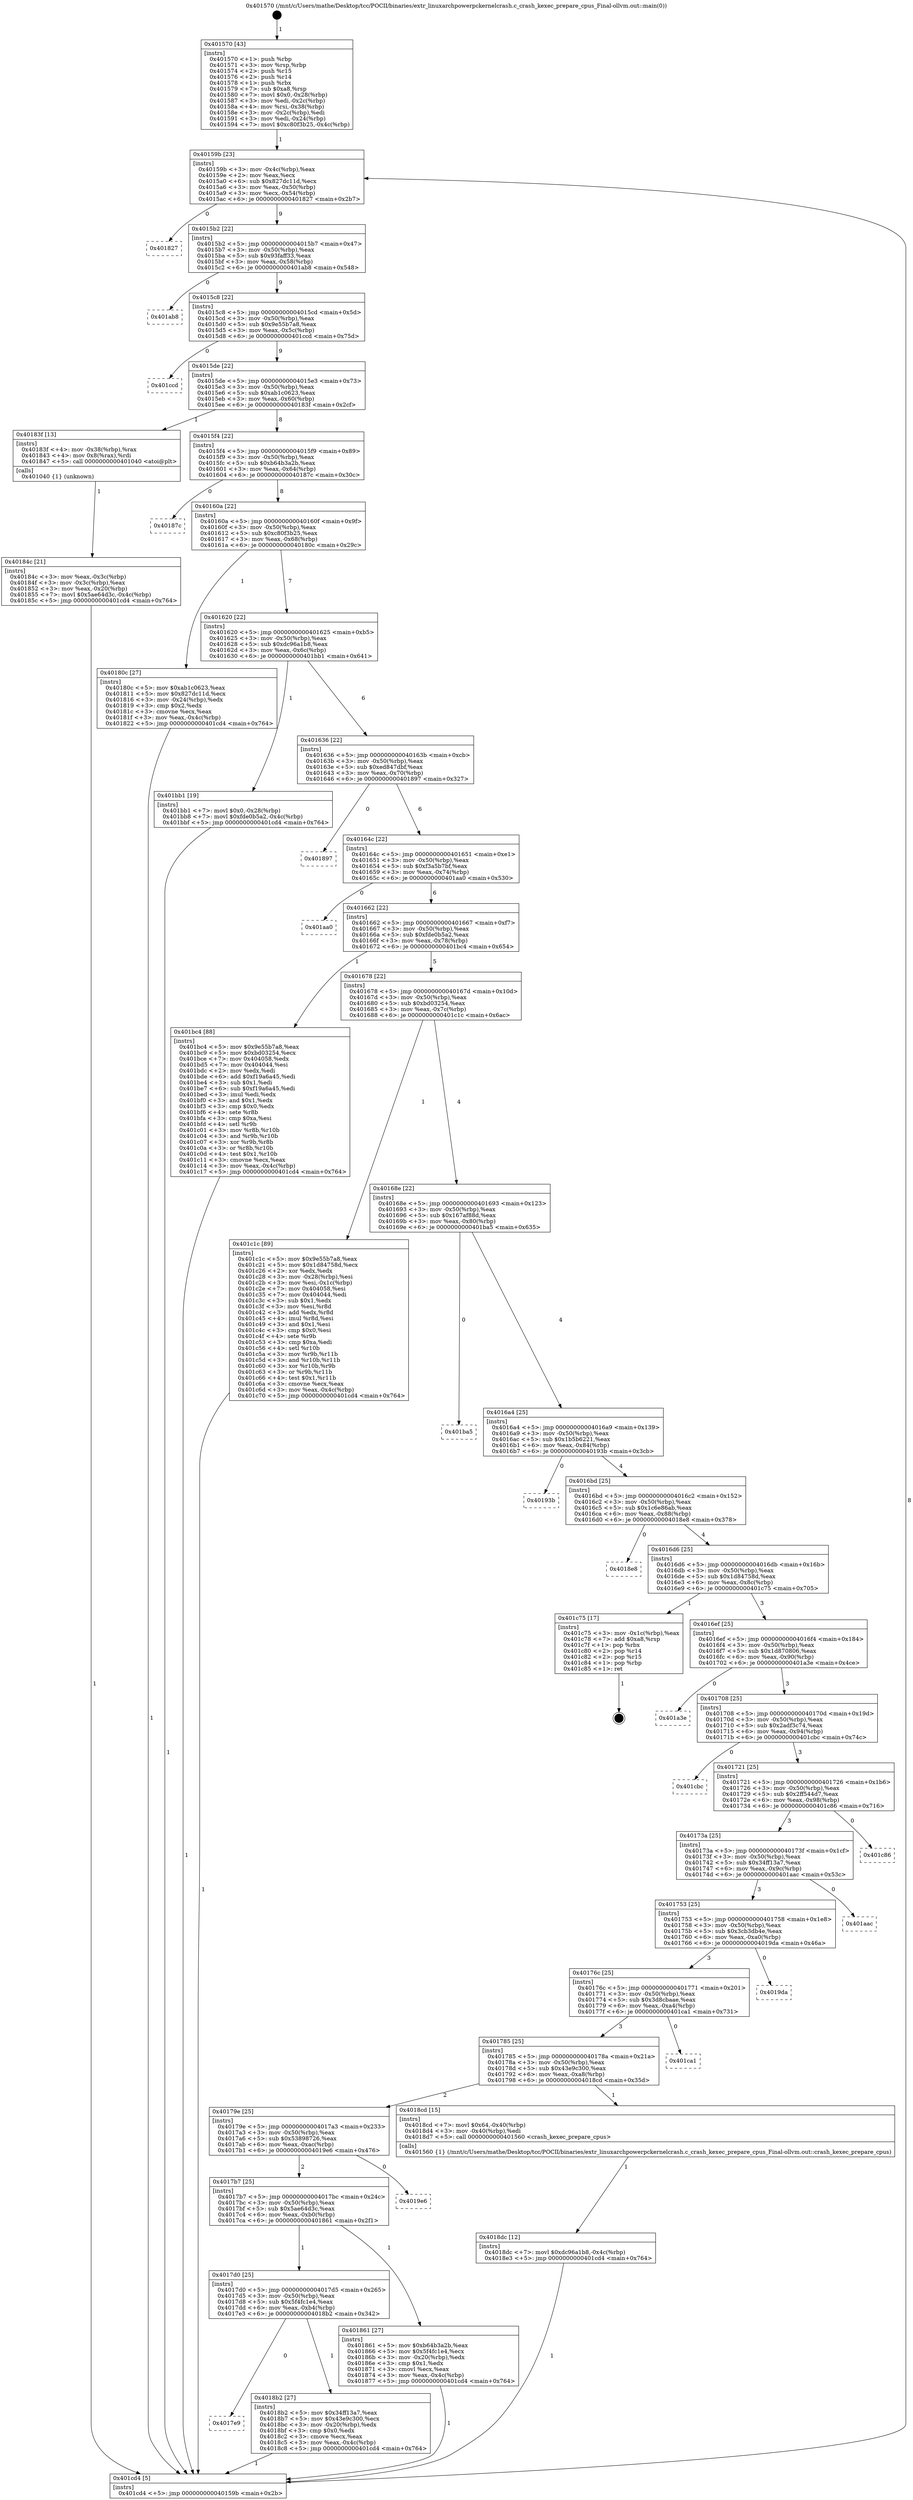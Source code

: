 digraph "0x401570" {
  label = "0x401570 (/mnt/c/Users/mathe/Desktop/tcc/POCII/binaries/extr_linuxarchpowerpckernelcrash.c_crash_kexec_prepare_cpus_Final-ollvm.out::main(0))"
  labelloc = "t"
  node[shape=record]

  Entry [label="",width=0.3,height=0.3,shape=circle,fillcolor=black,style=filled]
  "0x40159b" [label="{
     0x40159b [23]\l
     | [instrs]\l
     &nbsp;&nbsp;0x40159b \<+3\>: mov -0x4c(%rbp),%eax\l
     &nbsp;&nbsp;0x40159e \<+2\>: mov %eax,%ecx\l
     &nbsp;&nbsp;0x4015a0 \<+6\>: sub $0x827dc11d,%ecx\l
     &nbsp;&nbsp;0x4015a6 \<+3\>: mov %eax,-0x50(%rbp)\l
     &nbsp;&nbsp;0x4015a9 \<+3\>: mov %ecx,-0x54(%rbp)\l
     &nbsp;&nbsp;0x4015ac \<+6\>: je 0000000000401827 \<main+0x2b7\>\l
  }"]
  "0x401827" [label="{
     0x401827\l
  }", style=dashed]
  "0x4015b2" [label="{
     0x4015b2 [22]\l
     | [instrs]\l
     &nbsp;&nbsp;0x4015b2 \<+5\>: jmp 00000000004015b7 \<main+0x47\>\l
     &nbsp;&nbsp;0x4015b7 \<+3\>: mov -0x50(%rbp),%eax\l
     &nbsp;&nbsp;0x4015ba \<+5\>: sub $0x93faff33,%eax\l
     &nbsp;&nbsp;0x4015bf \<+3\>: mov %eax,-0x58(%rbp)\l
     &nbsp;&nbsp;0x4015c2 \<+6\>: je 0000000000401ab8 \<main+0x548\>\l
  }"]
  Exit [label="",width=0.3,height=0.3,shape=circle,fillcolor=black,style=filled,peripheries=2]
  "0x401ab8" [label="{
     0x401ab8\l
  }", style=dashed]
  "0x4015c8" [label="{
     0x4015c8 [22]\l
     | [instrs]\l
     &nbsp;&nbsp;0x4015c8 \<+5\>: jmp 00000000004015cd \<main+0x5d\>\l
     &nbsp;&nbsp;0x4015cd \<+3\>: mov -0x50(%rbp),%eax\l
     &nbsp;&nbsp;0x4015d0 \<+5\>: sub $0x9e55b7a8,%eax\l
     &nbsp;&nbsp;0x4015d5 \<+3\>: mov %eax,-0x5c(%rbp)\l
     &nbsp;&nbsp;0x4015d8 \<+6\>: je 0000000000401ccd \<main+0x75d\>\l
  }"]
  "0x4018dc" [label="{
     0x4018dc [12]\l
     | [instrs]\l
     &nbsp;&nbsp;0x4018dc \<+7\>: movl $0xdc96a1b8,-0x4c(%rbp)\l
     &nbsp;&nbsp;0x4018e3 \<+5\>: jmp 0000000000401cd4 \<main+0x764\>\l
  }"]
  "0x401ccd" [label="{
     0x401ccd\l
  }", style=dashed]
  "0x4015de" [label="{
     0x4015de [22]\l
     | [instrs]\l
     &nbsp;&nbsp;0x4015de \<+5\>: jmp 00000000004015e3 \<main+0x73\>\l
     &nbsp;&nbsp;0x4015e3 \<+3\>: mov -0x50(%rbp),%eax\l
     &nbsp;&nbsp;0x4015e6 \<+5\>: sub $0xab1c0623,%eax\l
     &nbsp;&nbsp;0x4015eb \<+3\>: mov %eax,-0x60(%rbp)\l
     &nbsp;&nbsp;0x4015ee \<+6\>: je 000000000040183f \<main+0x2cf\>\l
  }"]
  "0x4017e9" [label="{
     0x4017e9\l
  }", style=dashed]
  "0x40183f" [label="{
     0x40183f [13]\l
     | [instrs]\l
     &nbsp;&nbsp;0x40183f \<+4\>: mov -0x38(%rbp),%rax\l
     &nbsp;&nbsp;0x401843 \<+4\>: mov 0x8(%rax),%rdi\l
     &nbsp;&nbsp;0x401847 \<+5\>: call 0000000000401040 \<atoi@plt\>\l
     | [calls]\l
     &nbsp;&nbsp;0x401040 \{1\} (unknown)\l
  }"]
  "0x4015f4" [label="{
     0x4015f4 [22]\l
     | [instrs]\l
     &nbsp;&nbsp;0x4015f4 \<+5\>: jmp 00000000004015f9 \<main+0x89\>\l
     &nbsp;&nbsp;0x4015f9 \<+3\>: mov -0x50(%rbp),%eax\l
     &nbsp;&nbsp;0x4015fc \<+5\>: sub $0xb64b3a2b,%eax\l
     &nbsp;&nbsp;0x401601 \<+3\>: mov %eax,-0x64(%rbp)\l
     &nbsp;&nbsp;0x401604 \<+6\>: je 000000000040187c \<main+0x30c\>\l
  }"]
  "0x4018b2" [label="{
     0x4018b2 [27]\l
     | [instrs]\l
     &nbsp;&nbsp;0x4018b2 \<+5\>: mov $0x34ff13a7,%eax\l
     &nbsp;&nbsp;0x4018b7 \<+5\>: mov $0x43e9c300,%ecx\l
     &nbsp;&nbsp;0x4018bc \<+3\>: mov -0x20(%rbp),%edx\l
     &nbsp;&nbsp;0x4018bf \<+3\>: cmp $0x0,%edx\l
     &nbsp;&nbsp;0x4018c2 \<+3\>: cmove %ecx,%eax\l
     &nbsp;&nbsp;0x4018c5 \<+3\>: mov %eax,-0x4c(%rbp)\l
     &nbsp;&nbsp;0x4018c8 \<+5\>: jmp 0000000000401cd4 \<main+0x764\>\l
  }"]
  "0x40187c" [label="{
     0x40187c\l
  }", style=dashed]
  "0x40160a" [label="{
     0x40160a [22]\l
     | [instrs]\l
     &nbsp;&nbsp;0x40160a \<+5\>: jmp 000000000040160f \<main+0x9f\>\l
     &nbsp;&nbsp;0x40160f \<+3\>: mov -0x50(%rbp),%eax\l
     &nbsp;&nbsp;0x401612 \<+5\>: sub $0xc80f3b25,%eax\l
     &nbsp;&nbsp;0x401617 \<+3\>: mov %eax,-0x68(%rbp)\l
     &nbsp;&nbsp;0x40161a \<+6\>: je 000000000040180c \<main+0x29c\>\l
  }"]
  "0x4017d0" [label="{
     0x4017d0 [25]\l
     | [instrs]\l
     &nbsp;&nbsp;0x4017d0 \<+5\>: jmp 00000000004017d5 \<main+0x265\>\l
     &nbsp;&nbsp;0x4017d5 \<+3\>: mov -0x50(%rbp),%eax\l
     &nbsp;&nbsp;0x4017d8 \<+5\>: sub $0x5f4fc1e4,%eax\l
     &nbsp;&nbsp;0x4017dd \<+6\>: mov %eax,-0xb4(%rbp)\l
     &nbsp;&nbsp;0x4017e3 \<+6\>: je 00000000004018b2 \<main+0x342\>\l
  }"]
  "0x40180c" [label="{
     0x40180c [27]\l
     | [instrs]\l
     &nbsp;&nbsp;0x40180c \<+5\>: mov $0xab1c0623,%eax\l
     &nbsp;&nbsp;0x401811 \<+5\>: mov $0x827dc11d,%ecx\l
     &nbsp;&nbsp;0x401816 \<+3\>: mov -0x24(%rbp),%edx\l
     &nbsp;&nbsp;0x401819 \<+3\>: cmp $0x2,%edx\l
     &nbsp;&nbsp;0x40181c \<+3\>: cmovne %ecx,%eax\l
     &nbsp;&nbsp;0x40181f \<+3\>: mov %eax,-0x4c(%rbp)\l
     &nbsp;&nbsp;0x401822 \<+5\>: jmp 0000000000401cd4 \<main+0x764\>\l
  }"]
  "0x401620" [label="{
     0x401620 [22]\l
     | [instrs]\l
     &nbsp;&nbsp;0x401620 \<+5\>: jmp 0000000000401625 \<main+0xb5\>\l
     &nbsp;&nbsp;0x401625 \<+3\>: mov -0x50(%rbp),%eax\l
     &nbsp;&nbsp;0x401628 \<+5\>: sub $0xdc96a1b8,%eax\l
     &nbsp;&nbsp;0x40162d \<+3\>: mov %eax,-0x6c(%rbp)\l
     &nbsp;&nbsp;0x401630 \<+6\>: je 0000000000401bb1 \<main+0x641\>\l
  }"]
  "0x401cd4" [label="{
     0x401cd4 [5]\l
     | [instrs]\l
     &nbsp;&nbsp;0x401cd4 \<+5\>: jmp 000000000040159b \<main+0x2b\>\l
  }"]
  "0x401570" [label="{
     0x401570 [43]\l
     | [instrs]\l
     &nbsp;&nbsp;0x401570 \<+1\>: push %rbp\l
     &nbsp;&nbsp;0x401571 \<+3\>: mov %rsp,%rbp\l
     &nbsp;&nbsp;0x401574 \<+2\>: push %r15\l
     &nbsp;&nbsp;0x401576 \<+2\>: push %r14\l
     &nbsp;&nbsp;0x401578 \<+1\>: push %rbx\l
     &nbsp;&nbsp;0x401579 \<+7\>: sub $0xa8,%rsp\l
     &nbsp;&nbsp;0x401580 \<+7\>: movl $0x0,-0x28(%rbp)\l
     &nbsp;&nbsp;0x401587 \<+3\>: mov %edi,-0x2c(%rbp)\l
     &nbsp;&nbsp;0x40158a \<+4\>: mov %rsi,-0x38(%rbp)\l
     &nbsp;&nbsp;0x40158e \<+3\>: mov -0x2c(%rbp),%edi\l
     &nbsp;&nbsp;0x401591 \<+3\>: mov %edi,-0x24(%rbp)\l
     &nbsp;&nbsp;0x401594 \<+7\>: movl $0xc80f3b25,-0x4c(%rbp)\l
  }"]
  "0x40184c" [label="{
     0x40184c [21]\l
     | [instrs]\l
     &nbsp;&nbsp;0x40184c \<+3\>: mov %eax,-0x3c(%rbp)\l
     &nbsp;&nbsp;0x40184f \<+3\>: mov -0x3c(%rbp),%eax\l
     &nbsp;&nbsp;0x401852 \<+3\>: mov %eax,-0x20(%rbp)\l
     &nbsp;&nbsp;0x401855 \<+7\>: movl $0x5ae64d3c,-0x4c(%rbp)\l
     &nbsp;&nbsp;0x40185c \<+5\>: jmp 0000000000401cd4 \<main+0x764\>\l
  }"]
  "0x401861" [label="{
     0x401861 [27]\l
     | [instrs]\l
     &nbsp;&nbsp;0x401861 \<+5\>: mov $0xb64b3a2b,%eax\l
     &nbsp;&nbsp;0x401866 \<+5\>: mov $0x5f4fc1e4,%ecx\l
     &nbsp;&nbsp;0x40186b \<+3\>: mov -0x20(%rbp),%edx\l
     &nbsp;&nbsp;0x40186e \<+3\>: cmp $0x1,%edx\l
     &nbsp;&nbsp;0x401871 \<+3\>: cmovl %ecx,%eax\l
     &nbsp;&nbsp;0x401874 \<+3\>: mov %eax,-0x4c(%rbp)\l
     &nbsp;&nbsp;0x401877 \<+5\>: jmp 0000000000401cd4 \<main+0x764\>\l
  }"]
  "0x401bb1" [label="{
     0x401bb1 [19]\l
     | [instrs]\l
     &nbsp;&nbsp;0x401bb1 \<+7\>: movl $0x0,-0x28(%rbp)\l
     &nbsp;&nbsp;0x401bb8 \<+7\>: movl $0xfde0b5a2,-0x4c(%rbp)\l
     &nbsp;&nbsp;0x401bbf \<+5\>: jmp 0000000000401cd4 \<main+0x764\>\l
  }"]
  "0x401636" [label="{
     0x401636 [22]\l
     | [instrs]\l
     &nbsp;&nbsp;0x401636 \<+5\>: jmp 000000000040163b \<main+0xcb\>\l
     &nbsp;&nbsp;0x40163b \<+3\>: mov -0x50(%rbp),%eax\l
     &nbsp;&nbsp;0x40163e \<+5\>: sub $0xed847dbf,%eax\l
     &nbsp;&nbsp;0x401643 \<+3\>: mov %eax,-0x70(%rbp)\l
     &nbsp;&nbsp;0x401646 \<+6\>: je 0000000000401897 \<main+0x327\>\l
  }"]
  "0x4017b7" [label="{
     0x4017b7 [25]\l
     | [instrs]\l
     &nbsp;&nbsp;0x4017b7 \<+5\>: jmp 00000000004017bc \<main+0x24c\>\l
     &nbsp;&nbsp;0x4017bc \<+3\>: mov -0x50(%rbp),%eax\l
     &nbsp;&nbsp;0x4017bf \<+5\>: sub $0x5ae64d3c,%eax\l
     &nbsp;&nbsp;0x4017c4 \<+6\>: mov %eax,-0xb0(%rbp)\l
     &nbsp;&nbsp;0x4017ca \<+6\>: je 0000000000401861 \<main+0x2f1\>\l
  }"]
  "0x401897" [label="{
     0x401897\l
  }", style=dashed]
  "0x40164c" [label="{
     0x40164c [22]\l
     | [instrs]\l
     &nbsp;&nbsp;0x40164c \<+5\>: jmp 0000000000401651 \<main+0xe1\>\l
     &nbsp;&nbsp;0x401651 \<+3\>: mov -0x50(%rbp),%eax\l
     &nbsp;&nbsp;0x401654 \<+5\>: sub $0xf3a5b7bf,%eax\l
     &nbsp;&nbsp;0x401659 \<+3\>: mov %eax,-0x74(%rbp)\l
     &nbsp;&nbsp;0x40165c \<+6\>: je 0000000000401aa0 \<main+0x530\>\l
  }"]
  "0x4019e6" [label="{
     0x4019e6\l
  }", style=dashed]
  "0x401aa0" [label="{
     0x401aa0\l
  }", style=dashed]
  "0x401662" [label="{
     0x401662 [22]\l
     | [instrs]\l
     &nbsp;&nbsp;0x401662 \<+5\>: jmp 0000000000401667 \<main+0xf7\>\l
     &nbsp;&nbsp;0x401667 \<+3\>: mov -0x50(%rbp),%eax\l
     &nbsp;&nbsp;0x40166a \<+5\>: sub $0xfde0b5a2,%eax\l
     &nbsp;&nbsp;0x40166f \<+3\>: mov %eax,-0x78(%rbp)\l
     &nbsp;&nbsp;0x401672 \<+6\>: je 0000000000401bc4 \<main+0x654\>\l
  }"]
  "0x40179e" [label="{
     0x40179e [25]\l
     | [instrs]\l
     &nbsp;&nbsp;0x40179e \<+5\>: jmp 00000000004017a3 \<main+0x233\>\l
     &nbsp;&nbsp;0x4017a3 \<+3\>: mov -0x50(%rbp),%eax\l
     &nbsp;&nbsp;0x4017a6 \<+5\>: sub $0x53898726,%eax\l
     &nbsp;&nbsp;0x4017ab \<+6\>: mov %eax,-0xac(%rbp)\l
     &nbsp;&nbsp;0x4017b1 \<+6\>: je 00000000004019e6 \<main+0x476\>\l
  }"]
  "0x401bc4" [label="{
     0x401bc4 [88]\l
     | [instrs]\l
     &nbsp;&nbsp;0x401bc4 \<+5\>: mov $0x9e55b7a8,%eax\l
     &nbsp;&nbsp;0x401bc9 \<+5\>: mov $0xbd03254,%ecx\l
     &nbsp;&nbsp;0x401bce \<+7\>: mov 0x404058,%edx\l
     &nbsp;&nbsp;0x401bd5 \<+7\>: mov 0x404044,%esi\l
     &nbsp;&nbsp;0x401bdc \<+2\>: mov %edx,%edi\l
     &nbsp;&nbsp;0x401bde \<+6\>: add $0xf19a6a45,%edi\l
     &nbsp;&nbsp;0x401be4 \<+3\>: sub $0x1,%edi\l
     &nbsp;&nbsp;0x401be7 \<+6\>: sub $0xf19a6a45,%edi\l
     &nbsp;&nbsp;0x401bed \<+3\>: imul %edi,%edx\l
     &nbsp;&nbsp;0x401bf0 \<+3\>: and $0x1,%edx\l
     &nbsp;&nbsp;0x401bf3 \<+3\>: cmp $0x0,%edx\l
     &nbsp;&nbsp;0x401bf6 \<+4\>: sete %r8b\l
     &nbsp;&nbsp;0x401bfa \<+3\>: cmp $0xa,%esi\l
     &nbsp;&nbsp;0x401bfd \<+4\>: setl %r9b\l
     &nbsp;&nbsp;0x401c01 \<+3\>: mov %r8b,%r10b\l
     &nbsp;&nbsp;0x401c04 \<+3\>: and %r9b,%r10b\l
     &nbsp;&nbsp;0x401c07 \<+3\>: xor %r9b,%r8b\l
     &nbsp;&nbsp;0x401c0a \<+3\>: or %r8b,%r10b\l
     &nbsp;&nbsp;0x401c0d \<+4\>: test $0x1,%r10b\l
     &nbsp;&nbsp;0x401c11 \<+3\>: cmovne %ecx,%eax\l
     &nbsp;&nbsp;0x401c14 \<+3\>: mov %eax,-0x4c(%rbp)\l
     &nbsp;&nbsp;0x401c17 \<+5\>: jmp 0000000000401cd4 \<main+0x764\>\l
  }"]
  "0x401678" [label="{
     0x401678 [22]\l
     | [instrs]\l
     &nbsp;&nbsp;0x401678 \<+5\>: jmp 000000000040167d \<main+0x10d\>\l
     &nbsp;&nbsp;0x40167d \<+3\>: mov -0x50(%rbp),%eax\l
     &nbsp;&nbsp;0x401680 \<+5\>: sub $0xbd03254,%eax\l
     &nbsp;&nbsp;0x401685 \<+3\>: mov %eax,-0x7c(%rbp)\l
     &nbsp;&nbsp;0x401688 \<+6\>: je 0000000000401c1c \<main+0x6ac\>\l
  }"]
  "0x4018cd" [label="{
     0x4018cd [15]\l
     | [instrs]\l
     &nbsp;&nbsp;0x4018cd \<+7\>: movl $0x64,-0x40(%rbp)\l
     &nbsp;&nbsp;0x4018d4 \<+3\>: mov -0x40(%rbp),%edi\l
     &nbsp;&nbsp;0x4018d7 \<+5\>: call 0000000000401560 \<crash_kexec_prepare_cpus\>\l
     | [calls]\l
     &nbsp;&nbsp;0x401560 \{1\} (/mnt/c/Users/mathe/Desktop/tcc/POCII/binaries/extr_linuxarchpowerpckernelcrash.c_crash_kexec_prepare_cpus_Final-ollvm.out::crash_kexec_prepare_cpus)\l
  }"]
  "0x401c1c" [label="{
     0x401c1c [89]\l
     | [instrs]\l
     &nbsp;&nbsp;0x401c1c \<+5\>: mov $0x9e55b7a8,%eax\l
     &nbsp;&nbsp;0x401c21 \<+5\>: mov $0x1d84758d,%ecx\l
     &nbsp;&nbsp;0x401c26 \<+2\>: xor %edx,%edx\l
     &nbsp;&nbsp;0x401c28 \<+3\>: mov -0x28(%rbp),%esi\l
     &nbsp;&nbsp;0x401c2b \<+3\>: mov %esi,-0x1c(%rbp)\l
     &nbsp;&nbsp;0x401c2e \<+7\>: mov 0x404058,%esi\l
     &nbsp;&nbsp;0x401c35 \<+7\>: mov 0x404044,%edi\l
     &nbsp;&nbsp;0x401c3c \<+3\>: sub $0x1,%edx\l
     &nbsp;&nbsp;0x401c3f \<+3\>: mov %esi,%r8d\l
     &nbsp;&nbsp;0x401c42 \<+3\>: add %edx,%r8d\l
     &nbsp;&nbsp;0x401c45 \<+4\>: imul %r8d,%esi\l
     &nbsp;&nbsp;0x401c49 \<+3\>: and $0x1,%esi\l
     &nbsp;&nbsp;0x401c4c \<+3\>: cmp $0x0,%esi\l
     &nbsp;&nbsp;0x401c4f \<+4\>: sete %r9b\l
     &nbsp;&nbsp;0x401c53 \<+3\>: cmp $0xa,%edi\l
     &nbsp;&nbsp;0x401c56 \<+4\>: setl %r10b\l
     &nbsp;&nbsp;0x401c5a \<+3\>: mov %r9b,%r11b\l
     &nbsp;&nbsp;0x401c5d \<+3\>: and %r10b,%r11b\l
     &nbsp;&nbsp;0x401c60 \<+3\>: xor %r10b,%r9b\l
     &nbsp;&nbsp;0x401c63 \<+3\>: or %r9b,%r11b\l
     &nbsp;&nbsp;0x401c66 \<+4\>: test $0x1,%r11b\l
     &nbsp;&nbsp;0x401c6a \<+3\>: cmovne %ecx,%eax\l
     &nbsp;&nbsp;0x401c6d \<+3\>: mov %eax,-0x4c(%rbp)\l
     &nbsp;&nbsp;0x401c70 \<+5\>: jmp 0000000000401cd4 \<main+0x764\>\l
  }"]
  "0x40168e" [label="{
     0x40168e [22]\l
     | [instrs]\l
     &nbsp;&nbsp;0x40168e \<+5\>: jmp 0000000000401693 \<main+0x123\>\l
     &nbsp;&nbsp;0x401693 \<+3\>: mov -0x50(%rbp),%eax\l
     &nbsp;&nbsp;0x401696 \<+5\>: sub $0x167af88d,%eax\l
     &nbsp;&nbsp;0x40169b \<+3\>: mov %eax,-0x80(%rbp)\l
     &nbsp;&nbsp;0x40169e \<+6\>: je 0000000000401ba5 \<main+0x635\>\l
  }"]
  "0x401785" [label="{
     0x401785 [25]\l
     | [instrs]\l
     &nbsp;&nbsp;0x401785 \<+5\>: jmp 000000000040178a \<main+0x21a\>\l
     &nbsp;&nbsp;0x40178a \<+3\>: mov -0x50(%rbp),%eax\l
     &nbsp;&nbsp;0x40178d \<+5\>: sub $0x43e9c300,%eax\l
     &nbsp;&nbsp;0x401792 \<+6\>: mov %eax,-0xa8(%rbp)\l
     &nbsp;&nbsp;0x401798 \<+6\>: je 00000000004018cd \<main+0x35d\>\l
  }"]
  "0x401ba5" [label="{
     0x401ba5\l
  }", style=dashed]
  "0x4016a4" [label="{
     0x4016a4 [25]\l
     | [instrs]\l
     &nbsp;&nbsp;0x4016a4 \<+5\>: jmp 00000000004016a9 \<main+0x139\>\l
     &nbsp;&nbsp;0x4016a9 \<+3\>: mov -0x50(%rbp),%eax\l
     &nbsp;&nbsp;0x4016ac \<+5\>: sub $0x1b5b6221,%eax\l
     &nbsp;&nbsp;0x4016b1 \<+6\>: mov %eax,-0x84(%rbp)\l
     &nbsp;&nbsp;0x4016b7 \<+6\>: je 000000000040193b \<main+0x3cb\>\l
  }"]
  "0x401ca1" [label="{
     0x401ca1\l
  }", style=dashed]
  "0x40193b" [label="{
     0x40193b\l
  }", style=dashed]
  "0x4016bd" [label="{
     0x4016bd [25]\l
     | [instrs]\l
     &nbsp;&nbsp;0x4016bd \<+5\>: jmp 00000000004016c2 \<main+0x152\>\l
     &nbsp;&nbsp;0x4016c2 \<+3\>: mov -0x50(%rbp),%eax\l
     &nbsp;&nbsp;0x4016c5 \<+5\>: sub $0x1c6e86ab,%eax\l
     &nbsp;&nbsp;0x4016ca \<+6\>: mov %eax,-0x88(%rbp)\l
     &nbsp;&nbsp;0x4016d0 \<+6\>: je 00000000004018e8 \<main+0x378\>\l
  }"]
  "0x40176c" [label="{
     0x40176c [25]\l
     | [instrs]\l
     &nbsp;&nbsp;0x40176c \<+5\>: jmp 0000000000401771 \<main+0x201\>\l
     &nbsp;&nbsp;0x401771 \<+3\>: mov -0x50(%rbp),%eax\l
     &nbsp;&nbsp;0x401774 \<+5\>: sub $0x3d8cbaae,%eax\l
     &nbsp;&nbsp;0x401779 \<+6\>: mov %eax,-0xa4(%rbp)\l
     &nbsp;&nbsp;0x40177f \<+6\>: je 0000000000401ca1 \<main+0x731\>\l
  }"]
  "0x4018e8" [label="{
     0x4018e8\l
  }", style=dashed]
  "0x4016d6" [label="{
     0x4016d6 [25]\l
     | [instrs]\l
     &nbsp;&nbsp;0x4016d6 \<+5\>: jmp 00000000004016db \<main+0x16b\>\l
     &nbsp;&nbsp;0x4016db \<+3\>: mov -0x50(%rbp),%eax\l
     &nbsp;&nbsp;0x4016de \<+5\>: sub $0x1d84758d,%eax\l
     &nbsp;&nbsp;0x4016e3 \<+6\>: mov %eax,-0x8c(%rbp)\l
     &nbsp;&nbsp;0x4016e9 \<+6\>: je 0000000000401c75 \<main+0x705\>\l
  }"]
  "0x4019da" [label="{
     0x4019da\l
  }", style=dashed]
  "0x401c75" [label="{
     0x401c75 [17]\l
     | [instrs]\l
     &nbsp;&nbsp;0x401c75 \<+3\>: mov -0x1c(%rbp),%eax\l
     &nbsp;&nbsp;0x401c78 \<+7\>: add $0xa8,%rsp\l
     &nbsp;&nbsp;0x401c7f \<+1\>: pop %rbx\l
     &nbsp;&nbsp;0x401c80 \<+2\>: pop %r14\l
     &nbsp;&nbsp;0x401c82 \<+2\>: pop %r15\l
     &nbsp;&nbsp;0x401c84 \<+1\>: pop %rbp\l
     &nbsp;&nbsp;0x401c85 \<+1\>: ret\l
  }"]
  "0x4016ef" [label="{
     0x4016ef [25]\l
     | [instrs]\l
     &nbsp;&nbsp;0x4016ef \<+5\>: jmp 00000000004016f4 \<main+0x184\>\l
     &nbsp;&nbsp;0x4016f4 \<+3\>: mov -0x50(%rbp),%eax\l
     &nbsp;&nbsp;0x4016f7 \<+5\>: sub $0x1d870806,%eax\l
     &nbsp;&nbsp;0x4016fc \<+6\>: mov %eax,-0x90(%rbp)\l
     &nbsp;&nbsp;0x401702 \<+6\>: je 0000000000401a3e \<main+0x4ce\>\l
  }"]
  "0x401753" [label="{
     0x401753 [25]\l
     | [instrs]\l
     &nbsp;&nbsp;0x401753 \<+5\>: jmp 0000000000401758 \<main+0x1e8\>\l
     &nbsp;&nbsp;0x401758 \<+3\>: mov -0x50(%rbp),%eax\l
     &nbsp;&nbsp;0x40175b \<+5\>: sub $0x3cb3db4e,%eax\l
     &nbsp;&nbsp;0x401760 \<+6\>: mov %eax,-0xa0(%rbp)\l
     &nbsp;&nbsp;0x401766 \<+6\>: je 00000000004019da \<main+0x46a\>\l
  }"]
  "0x401a3e" [label="{
     0x401a3e\l
  }", style=dashed]
  "0x401708" [label="{
     0x401708 [25]\l
     | [instrs]\l
     &nbsp;&nbsp;0x401708 \<+5\>: jmp 000000000040170d \<main+0x19d\>\l
     &nbsp;&nbsp;0x40170d \<+3\>: mov -0x50(%rbp),%eax\l
     &nbsp;&nbsp;0x401710 \<+5\>: sub $0x2adf3c74,%eax\l
     &nbsp;&nbsp;0x401715 \<+6\>: mov %eax,-0x94(%rbp)\l
     &nbsp;&nbsp;0x40171b \<+6\>: je 0000000000401cbc \<main+0x74c\>\l
  }"]
  "0x401aac" [label="{
     0x401aac\l
  }", style=dashed]
  "0x401cbc" [label="{
     0x401cbc\l
  }", style=dashed]
  "0x401721" [label="{
     0x401721 [25]\l
     | [instrs]\l
     &nbsp;&nbsp;0x401721 \<+5\>: jmp 0000000000401726 \<main+0x1b6\>\l
     &nbsp;&nbsp;0x401726 \<+3\>: mov -0x50(%rbp),%eax\l
     &nbsp;&nbsp;0x401729 \<+5\>: sub $0x2ff544d7,%eax\l
     &nbsp;&nbsp;0x40172e \<+6\>: mov %eax,-0x98(%rbp)\l
     &nbsp;&nbsp;0x401734 \<+6\>: je 0000000000401c86 \<main+0x716\>\l
  }"]
  "0x40173a" [label="{
     0x40173a [25]\l
     | [instrs]\l
     &nbsp;&nbsp;0x40173a \<+5\>: jmp 000000000040173f \<main+0x1cf\>\l
     &nbsp;&nbsp;0x40173f \<+3\>: mov -0x50(%rbp),%eax\l
     &nbsp;&nbsp;0x401742 \<+5\>: sub $0x34ff13a7,%eax\l
     &nbsp;&nbsp;0x401747 \<+6\>: mov %eax,-0x9c(%rbp)\l
     &nbsp;&nbsp;0x40174d \<+6\>: je 0000000000401aac \<main+0x53c\>\l
  }"]
  "0x401c86" [label="{
     0x401c86\l
  }", style=dashed]
  Entry -> "0x401570" [label=" 1"]
  "0x40159b" -> "0x401827" [label=" 0"]
  "0x40159b" -> "0x4015b2" [label=" 9"]
  "0x401c75" -> Exit [label=" 1"]
  "0x4015b2" -> "0x401ab8" [label=" 0"]
  "0x4015b2" -> "0x4015c8" [label=" 9"]
  "0x401c1c" -> "0x401cd4" [label=" 1"]
  "0x4015c8" -> "0x401ccd" [label=" 0"]
  "0x4015c8" -> "0x4015de" [label=" 9"]
  "0x401bc4" -> "0x401cd4" [label=" 1"]
  "0x4015de" -> "0x40183f" [label=" 1"]
  "0x4015de" -> "0x4015f4" [label=" 8"]
  "0x401bb1" -> "0x401cd4" [label=" 1"]
  "0x4015f4" -> "0x40187c" [label=" 0"]
  "0x4015f4" -> "0x40160a" [label=" 8"]
  "0x4018dc" -> "0x401cd4" [label=" 1"]
  "0x40160a" -> "0x40180c" [label=" 1"]
  "0x40160a" -> "0x401620" [label=" 7"]
  "0x40180c" -> "0x401cd4" [label=" 1"]
  "0x401570" -> "0x40159b" [label=" 1"]
  "0x401cd4" -> "0x40159b" [label=" 8"]
  "0x40183f" -> "0x40184c" [label=" 1"]
  "0x40184c" -> "0x401cd4" [label=" 1"]
  "0x4018b2" -> "0x401cd4" [label=" 1"]
  "0x401620" -> "0x401bb1" [label=" 1"]
  "0x401620" -> "0x401636" [label=" 6"]
  "0x4017d0" -> "0x4017e9" [label=" 0"]
  "0x401636" -> "0x401897" [label=" 0"]
  "0x401636" -> "0x40164c" [label=" 6"]
  "0x4018cd" -> "0x4018dc" [label=" 1"]
  "0x40164c" -> "0x401aa0" [label=" 0"]
  "0x40164c" -> "0x401662" [label=" 6"]
  "0x401861" -> "0x401cd4" [label=" 1"]
  "0x401662" -> "0x401bc4" [label=" 1"]
  "0x401662" -> "0x401678" [label=" 5"]
  "0x4017b7" -> "0x401861" [label=" 1"]
  "0x401678" -> "0x401c1c" [label=" 1"]
  "0x401678" -> "0x40168e" [label=" 4"]
  "0x4017d0" -> "0x4018b2" [label=" 1"]
  "0x40168e" -> "0x401ba5" [label=" 0"]
  "0x40168e" -> "0x4016a4" [label=" 4"]
  "0x40179e" -> "0x4019e6" [label=" 0"]
  "0x4016a4" -> "0x40193b" [label=" 0"]
  "0x4016a4" -> "0x4016bd" [label=" 4"]
  "0x4017b7" -> "0x4017d0" [label=" 1"]
  "0x4016bd" -> "0x4018e8" [label=" 0"]
  "0x4016bd" -> "0x4016d6" [label=" 4"]
  "0x401785" -> "0x4018cd" [label=" 1"]
  "0x4016d6" -> "0x401c75" [label=" 1"]
  "0x4016d6" -> "0x4016ef" [label=" 3"]
  "0x40179e" -> "0x4017b7" [label=" 2"]
  "0x4016ef" -> "0x401a3e" [label=" 0"]
  "0x4016ef" -> "0x401708" [label=" 3"]
  "0x40176c" -> "0x401ca1" [label=" 0"]
  "0x401708" -> "0x401cbc" [label=" 0"]
  "0x401708" -> "0x401721" [label=" 3"]
  "0x401785" -> "0x40179e" [label=" 2"]
  "0x401721" -> "0x401c86" [label=" 0"]
  "0x401721" -> "0x40173a" [label=" 3"]
  "0x401753" -> "0x40176c" [label=" 3"]
  "0x40173a" -> "0x401aac" [label=" 0"]
  "0x40173a" -> "0x401753" [label=" 3"]
  "0x40176c" -> "0x401785" [label=" 3"]
  "0x401753" -> "0x4019da" [label=" 0"]
}
